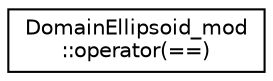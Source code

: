 digraph "Graphical Class Hierarchy"
{
 // LATEX_PDF_SIZE
  edge [fontname="Helvetica",fontsize="10",labelfontname="Helvetica",labelfontsize="10"];
  node [fontname="Helvetica",fontsize="10",shape=record];
  rankdir="LR";
  Node0 [label="DomainEllipsoid_mod\l::operator(==)",height=0.2,width=0.4,color="black", fillcolor="white", style="filled",URL="$interfaceDomainEllipsoid__mod_1_1operator_07_0a_0a_08.html",tooltip=" "];
}
